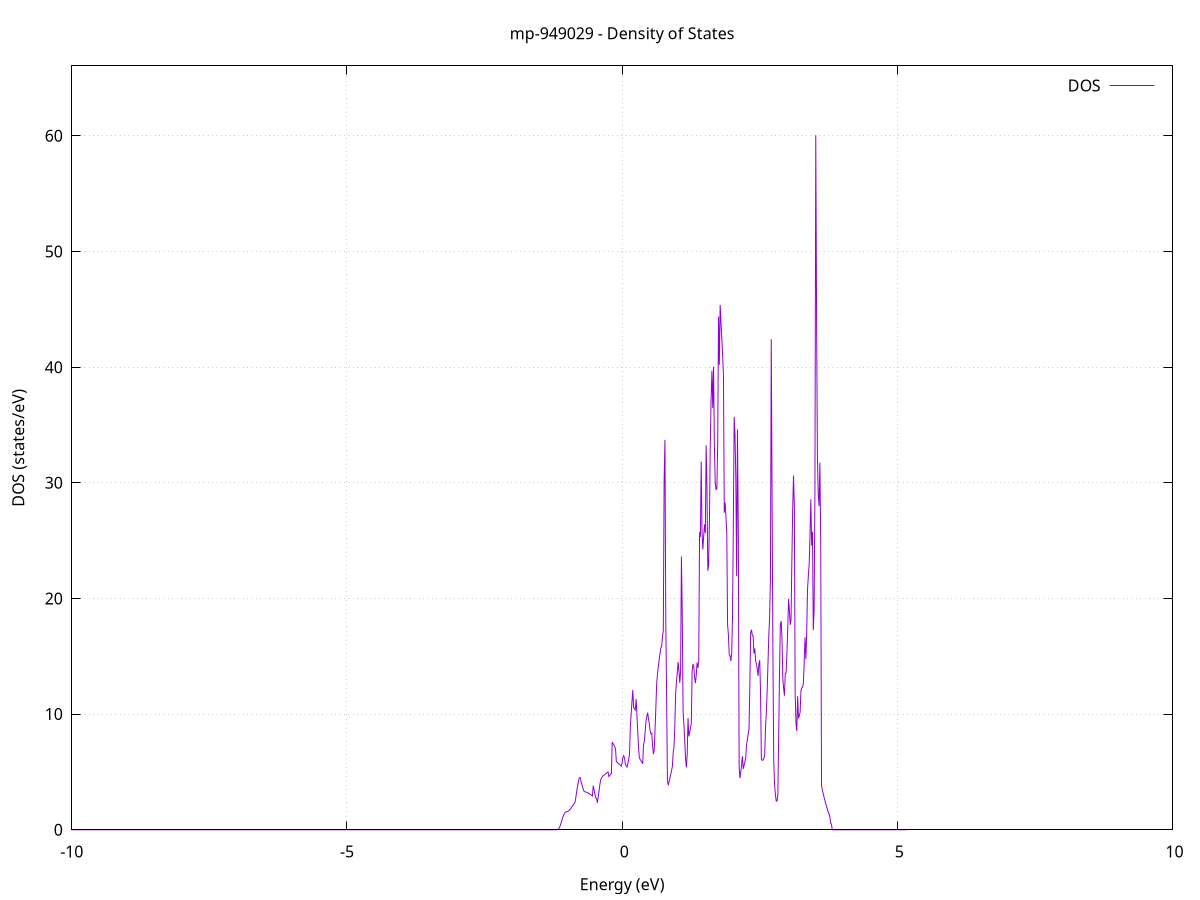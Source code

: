 set title 'mp-949029 - Density of States'
set xlabel 'Energy (eV)'
set ylabel 'DOS (states/eV)'
set grid
set xrange [-10:10]
set yrange [0:66.046]
set xzeroaxis lt -1
set terminal png size 800,600
set output 'mp-949029_dos_gnuplot.png'
plot '-' using 1:2 with lines title 'DOS'
-24.784100 0.000000
-24.769100 0.000000
-24.754200 0.000000
-24.739200 0.000000
-24.724200 0.000000
-24.709200 0.000000
-24.694300 0.000000
-24.679300 0.000000
-24.664300 0.000000
-24.649300 0.000000
-24.634400 0.000000
-24.619400 0.000000
-24.604400 0.000000
-24.589400 0.000000
-24.574500 0.000000
-24.559500 0.000000
-24.544500 0.000000
-24.529500 0.000000
-24.514600 0.000000
-24.499600 0.000000
-24.484600 0.000000
-24.469600 0.000000
-24.454700 0.000000
-24.439700 0.000000
-24.424700 0.000000
-24.409700 0.000000
-24.394800 0.000000
-24.379800 0.000000
-24.364800 0.000000
-24.349800 0.000000
-24.334900 0.000000
-24.319900 0.000000
-24.304900 0.000000
-24.289900 0.000000
-24.275000 0.000000
-24.260000 0.000000
-24.245000 0.000000
-24.230000 0.000000
-24.215100 0.000000
-24.200100 0.000000
-24.185100 0.000000
-24.170100 0.000000
-24.155200 0.000000
-24.140200 0.000000
-24.125200 0.000000
-24.110200 0.000000
-24.095300 0.000000
-24.080300 0.000000
-24.065300 0.000000
-24.050300 0.000000
-24.035400 0.000000
-24.020400 0.000000
-24.005400 0.000000
-23.990400 0.000000
-23.975500 0.000000
-23.960500 0.000000
-23.945500 0.000000
-23.930500 0.000000
-23.915600 0.000000
-23.900600 0.000000
-23.885600 0.000000
-23.870600 0.000000
-23.855700 0.000000
-23.840700 0.000000
-23.825700 0.000000
-23.810700 0.000000
-23.795800 0.000000
-23.780800 0.000000
-23.765800 0.000000
-23.750800 0.000000
-23.735900 0.000000
-23.720900 0.000000
-23.705900 0.000000
-23.690900 0.000000
-23.676000 0.000000
-23.661000 0.000000
-23.646000 0.000000
-23.631000 0.000000
-23.616100 0.000000
-23.601100 0.000000
-23.586100 0.000000
-23.571200 0.000000
-23.556200 0.000000
-23.541200 0.000000
-23.526200 0.000000
-23.511300 0.000000
-23.496300 0.000000
-23.481300 0.000000
-23.466300 0.000000
-23.451400 0.000000
-23.436400 0.000000
-23.421400 1631.450200
-23.406400 0.000000
-23.391500 0.000000
-23.376500 0.000000
-23.361500 0.000000
-23.346500 0.000000
-23.331600 0.000000
-23.316600 0.000000
-23.301600 0.000000
-23.286600 0.000000
-23.271700 0.000000
-23.256700 0.000000
-23.241700 0.000000
-23.226700 0.000000
-23.211800 0.000000
-23.196800 0.000000
-23.181800 0.000000
-23.166800 0.000000
-23.151900 0.000000
-23.136900 0.000000
-23.121900 0.000000
-23.106900 0.000000
-23.092000 0.000000
-23.077000 0.000000
-23.062000 0.000000
-23.047000 0.000000
-23.032100 0.000000
-23.017100 0.000000
-23.002100 0.000000
-22.987100 0.000000
-22.972200 0.000000
-22.957200 0.000000
-22.942200 0.000000
-22.927200 0.000000
-22.912300 0.000000
-22.897300 0.000000
-22.882300 0.000000
-22.867300 0.000000
-22.852400 0.000000
-22.837400 0.000000
-22.822400 0.000000
-22.807400 0.000000
-22.792500 0.000000
-22.777500 0.000000
-22.762500 0.000000
-22.747500 0.000000
-22.732600 0.000000
-22.717600 0.000000
-22.702600 0.000000
-22.687600 0.000000
-22.672700 0.000000
-22.657700 0.000000
-22.642700 0.000000
-22.627700 0.000000
-22.612800 0.000000
-22.597800 0.000000
-22.582800 0.000000
-22.567800 0.000000
-22.552900 0.000000
-22.537900 0.000000
-22.522900 0.000000
-22.507900 0.000000
-22.493000 0.000000
-22.478000 0.000000
-22.463000 0.000000
-22.448000 0.000000
-22.433100 0.000000
-22.418100 0.000000
-22.403100 0.000000
-22.388100 0.000000
-22.373200 0.000000
-22.358200 0.000000
-22.343200 0.000000
-22.328200 0.000000
-22.313300 0.000000
-22.298300 0.000000
-22.283300 0.000000
-22.268400 0.000000
-22.253400 0.000000
-22.238400 0.000000
-22.223400 0.000000
-22.208500 0.000000
-22.193500 0.000000
-22.178500 0.000000
-22.163500 0.000000
-22.148600 0.000000
-22.133600 0.000000
-22.118600 0.000000
-22.103600 0.000000
-22.088700 0.000000
-22.073700 0.000000
-22.058700 0.000000
-22.043700 0.000000
-22.028800 0.000000
-22.013800 0.000000
-21.998800 0.000000
-21.983800 0.000000
-21.968900 0.000000
-21.953900 0.000000
-21.938900 0.000000
-21.923900 0.000000
-21.909000 0.000000
-21.894000 0.000000
-21.879000 0.000000
-21.864000 0.000000
-21.849100 0.000000
-21.834100 0.000000
-21.819100 0.000000
-21.804100 0.000000
-21.789200 0.000000
-21.774200 0.000000
-21.759200 0.000000
-21.744200 0.000000
-21.729300 0.000000
-21.714300 0.000000
-21.699300 0.000000
-21.684300 0.000000
-21.669400 0.000000
-21.654400 0.000000
-21.639400 0.000000
-21.624400 0.000000
-21.609500 0.000000
-21.594500 0.000000
-21.579500 0.000000
-21.564500 0.000000
-21.549600 0.000000
-21.534600 0.000000
-21.519600 0.000000
-21.504600 0.000000
-21.489700 0.000000
-21.474700 0.000000
-21.459700 0.000000
-21.444700 0.000000
-21.429800 0.000000
-21.414800 0.000000
-21.399800 0.000000
-21.384800 0.000000
-21.369900 0.000000
-21.354900 0.000000
-21.339900 0.000000
-21.324900 0.000000
-21.310000 0.000000
-21.295000 0.000000
-21.280000 0.000000
-21.265000 0.000000
-21.250100 0.000000
-21.235100 0.000000
-21.220100 0.000000
-21.205100 0.000000
-21.190200 0.000000
-21.175200 0.000000
-21.160200 0.000000
-21.145200 0.000000
-21.130300 0.000000
-21.115300 0.000000
-21.100300 0.000000
-21.085300 0.000000
-21.070400 0.000000
-21.055400 0.000000
-21.040400 0.000000
-21.025400 0.000000
-21.010500 0.000000
-20.995500 0.000000
-20.980500 0.000000
-20.965500 0.000000
-20.950600 0.000000
-20.935600 0.000000
-20.920600 0.000000
-20.905700 0.000000
-20.890700 0.000000
-20.875700 0.000000
-20.860700 0.000000
-20.845800 0.000000
-20.830800 0.000000
-20.815800 0.000000
-20.800800 0.000000
-20.785900 0.000000
-20.770900 0.000000
-20.755900 0.000000
-20.740900 0.000000
-20.726000 0.000000
-20.711000 0.000000
-20.696000 0.000000
-20.681000 0.000000
-20.666100 0.000000
-20.651100 0.000000
-20.636100 0.000000
-20.621100 0.000000
-20.606200 0.000000
-20.591200 0.000000
-20.576200 0.000000
-20.561200 0.000000
-20.546300 0.000000
-20.531300 0.000000
-20.516300 0.000000
-20.501300 0.000000
-20.486400 0.000000
-20.471400 0.000000
-20.456400 0.000000
-20.441400 0.000000
-20.426500 0.000000
-20.411500 0.000000
-20.396500 0.000000
-20.381500 0.000000
-20.366600 0.000000
-20.351600 0.000000
-20.336600 0.000000
-20.321600 0.000000
-20.306700 0.000000
-20.291700 0.000000
-20.276700 0.000000
-20.261700 0.000000
-20.246800 0.000000
-20.231800 0.000000
-20.216800 0.000000
-20.201800 0.000000
-20.186900 0.000000
-20.171900 0.000000
-20.156900 0.000000
-20.141900 0.000000
-20.127000 0.000000
-20.112000 0.000000
-20.097000 0.000000
-20.082000 0.000000
-20.067100 0.000000
-20.052100 0.000000
-20.037100 0.000000
-20.022100 0.000000
-20.007200 0.000000
-19.992200 0.000000
-19.977200 0.000000
-19.962200 0.000000
-19.947300 0.000000
-19.932300 0.000000
-19.917300 0.000000
-19.902300 0.000000
-19.887400 0.000000
-19.872400 0.000000
-19.857400 0.000000
-19.842400 0.000000
-19.827500 0.000000
-19.812500 0.000000
-19.797500 0.000000
-19.782500 0.000000
-19.767600 0.000000
-19.752600 0.000000
-19.737600 0.000000
-19.722600 0.000000
-19.707700 0.000000
-19.692700 0.000000
-19.677700 0.000000
-19.662700 0.000000
-19.647800 0.000000
-19.632800 0.000000
-19.617800 0.000000
-19.602900 0.000000
-19.587900 0.000000
-19.572900 0.000000
-19.557900 0.000000
-19.543000 0.000000
-19.528000 0.000000
-19.513000 0.000000
-19.498000 0.000000
-19.483100 0.000000
-19.468100 0.000000
-19.453100 0.000000
-19.438100 0.000000
-19.423200 0.000000
-19.408200 0.000000
-19.393200 0.000000
-19.378200 0.000000
-19.363300 0.000000
-19.348300 0.000000
-19.333300 0.000000
-19.318300 0.000000
-19.303400 0.000000
-19.288400 0.000000
-19.273400 0.000000
-19.258400 0.000000
-19.243500 0.000000
-19.228500 0.000000
-19.213500 0.000000
-19.198500 0.000000
-19.183600 0.000000
-19.168600 0.000000
-19.153600 0.000000
-19.138600 0.000000
-19.123700 0.000000
-19.108700 0.000000
-19.093700 0.000000
-19.078700 0.000000
-19.063800 0.000000
-19.048800 0.000000
-19.033800 0.000000
-19.018800 0.000000
-19.003900 0.000000
-18.988900 0.000000
-18.973900 0.000000
-18.958900 0.000000
-18.944000 0.000000
-18.929000 0.000000
-18.914000 0.000000
-18.899000 0.000000
-18.884100 0.000000
-18.869100 0.000000
-18.854100 0.000000
-18.839100 0.000000
-18.824200 0.000000
-18.809200 0.000000
-18.794200 0.000000
-18.779200 0.000000
-18.764300 0.000000
-18.749300 0.000000
-18.734300 0.000000
-18.719300 0.000000
-18.704400 0.000000
-18.689400 0.000000
-18.674400 0.000000
-18.659400 0.000000
-18.644500 0.000000
-18.629500 0.000000
-18.614500 0.000000
-18.599500 0.000000
-18.584600 0.000000
-18.569600 0.000000
-18.554600 0.000000
-18.539600 0.000000
-18.524700 0.000000
-18.509700 0.000000
-18.494700 0.000000
-18.479700 0.000000
-18.464800 0.000000
-18.449800 0.000000
-18.434800 0.000000
-18.419800 0.000000
-18.404900 0.000000
-18.389900 0.000000
-18.374900 0.000000
-18.359900 0.000000
-18.345000 0.000000
-18.330000 0.000000
-18.315000 0.000000
-18.300100 0.000000
-18.285100 0.000000
-18.270100 0.000000
-18.255100 0.000000
-18.240200 0.000000
-18.225200 0.000000
-18.210200 0.000000
-18.195200 0.000000
-18.180300 0.000000
-18.165300 0.000000
-18.150300 0.000000
-18.135300 0.000000
-18.120400 0.000000
-18.105400 0.000000
-18.090400 0.000000
-18.075400 0.000000
-18.060500 0.000000
-18.045500 0.000000
-18.030500 0.000000
-18.015500 0.000000
-18.000600 0.000000
-17.985600 0.000000
-17.970600 0.000000
-17.955600 0.000000
-17.940700 0.000000
-17.925700 0.000000
-17.910700 0.000000
-17.895700 0.000000
-17.880800 0.000000
-17.865800 0.000000
-17.850800 0.000000
-17.835800 0.000000
-17.820900 0.000000
-17.805900 0.000000
-17.790900 0.000000
-17.775900 0.000000
-17.761000 0.000000
-17.746000 0.000000
-17.731000 0.000000
-17.716000 0.000000
-17.701100 0.000000
-17.686100 0.000000
-17.671100 0.000000
-17.656100 0.000000
-17.641200 0.000000
-17.626200 0.000000
-17.611200 0.000000
-17.596200 0.000000
-17.581300 0.000000
-17.566300 0.000000
-17.551300 0.000000
-17.536300 0.000000
-17.521400 0.000000
-17.506400 0.000000
-17.491400 0.000000
-17.476400 0.000000
-17.461500 0.000000
-17.446500 0.000000
-17.431500 0.000000
-17.416500 0.000000
-17.401600 0.000000
-17.386600 0.000000
-17.371600 0.000000
-17.356600 0.000000
-17.341700 0.000000
-17.326700 0.000000
-17.311700 0.000000
-17.296700 0.000000
-17.281800 0.000000
-17.266800 0.000000
-17.251800 0.000000
-17.236800 0.000000
-17.221900 0.000000
-17.206900 0.000000
-17.191900 0.000000
-17.176900 0.000000
-17.162000 0.000000
-17.147000 0.000000
-17.132000 0.000000
-17.117000 0.000000
-17.102100 0.000000
-17.087100 0.000000
-17.072100 0.000000
-17.057100 0.000000
-17.042200 0.000000
-17.027200 0.000000
-17.012200 0.000000
-16.997300 0.000000
-16.982300 0.000000
-16.967300 0.000000
-16.952300 0.000000
-16.937400 0.000000
-16.922400 0.000000
-16.907400 0.000000
-16.892400 0.000000
-16.877500 0.000000
-16.862500 0.000000
-16.847500 0.000000
-16.832500 0.000000
-16.817600 0.000000
-16.802600 0.000000
-16.787600 0.000000
-16.772600 0.000000
-16.757700 0.000000
-16.742700 0.000000
-16.727700 0.000000
-16.712700 0.000000
-16.697800 0.000000
-16.682800 0.000000
-16.667800 0.000000
-16.652800 0.000000
-16.637900 0.000000
-16.622900 0.000000
-16.607900 0.000000
-16.592900 0.000000
-16.578000 0.000000
-16.563000 0.000000
-16.548000 0.000000
-16.533000 0.000000
-16.518100 0.000000
-16.503100 0.000000
-16.488100 0.000000
-16.473100 0.000000
-16.458200 0.000000
-16.443200 0.000000
-16.428200 0.000000
-16.413200 0.000000
-16.398300 0.000000
-16.383300 0.000000
-16.368300 0.000000
-16.353300 0.000000
-16.338400 0.000000
-16.323400 0.000000
-16.308400 0.000000
-16.293400 0.000000
-16.278500 0.000000
-16.263500 0.000000
-16.248500 0.000000
-16.233500 0.000000
-16.218600 0.000000
-16.203600 0.000000
-16.188600 0.000000
-16.173600 0.000000
-16.158700 0.000000
-16.143700 0.000000
-16.128700 0.000000
-16.113700 0.000000
-16.098800 0.000000
-16.083800 0.000000
-16.068800 0.000000
-16.053800 0.000000
-16.038900 0.000000
-16.023900 0.000000
-16.008900 0.000000
-15.993900 0.000000
-15.979000 0.000000
-15.964000 0.000000
-15.949000 0.000000
-15.934000 0.000000
-15.919100 0.000000
-15.904100 0.000000
-15.889100 0.000000
-15.874100 0.000000
-15.859200 0.000000
-15.844200 0.000000
-15.829200 0.000000
-15.814200 0.000000
-15.799300 0.000000
-15.784300 0.000000
-15.769300 0.000000
-15.754300 0.000000
-15.739400 0.000000
-15.724400 0.000000
-15.709400 0.000000
-15.694500 0.000000
-15.679500 0.000000
-15.664500 0.000000
-15.649500 0.000000
-15.634600 0.000000
-15.619600 0.000000
-15.604600 0.000000
-15.589600 0.000000
-15.574700 0.000000
-15.559700 0.000000
-15.544700 0.000000
-15.529700 0.000000
-15.514800 0.000000
-15.499800 0.000000
-15.484800 0.000000
-15.469800 0.000000
-15.454900 0.000000
-15.439900 0.000000
-15.424900 0.000000
-15.409900 0.000000
-15.395000 0.000000
-15.380000 0.000000
-15.365000 0.000000
-15.350000 0.000000
-15.335100 0.000000
-15.320100 0.000000
-15.305100 0.000000
-15.290100 0.000000
-15.275200 0.000000
-15.260200 0.000000
-15.245200 0.000000
-15.230200 0.000000
-15.215300 0.000000
-15.200300 0.000000
-15.185300 0.000000
-15.170300 0.000000
-15.155400 0.000000
-15.140400 0.000000
-15.125400 0.000000
-15.110400 0.000000
-15.095500 0.000000
-15.080500 0.000000
-15.065500 0.000000
-15.050500 0.000000
-15.035600 0.000000
-15.020600 0.000000
-15.005600 0.000000
-14.990600 0.000000
-14.975700 0.000000
-14.960700 0.000000
-14.945700 0.000000
-14.930700 0.000000
-14.915800 0.000000
-14.900800 0.000000
-14.885800 0.000000
-14.870800 0.000000
-14.855900 0.000000
-14.840900 0.000000
-14.825900 0.000000
-14.810900 0.000000
-14.796000 0.000000
-14.781000 0.000000
-14.766000 0.000000
-14.751000 0.000000
-14.736100 0.000000
-14.721100 0.000000
-14.706100 0.000000
-14.691100 0.000000
-14.676200 0.000000
-14.661200 0.000000
-14.646200 0.000000
-14.631200 0.000000
-14.616300 0.000000
-14.601300 0.000000
-14.586300 0.000000
-14.571300 0.000000
-14.556400 0.000000
-14.541400 0.000000
-14.526400 0.000000
-14.511400 0.000000
-14.496500 0.000000
-14.481500 0.000000
-14.466500 0.000000
-14.451500 0.000000
-14.436600 0.000000
-14.421600 0.000000
-14.406600 0.000000
-14.391600 0.000000
-14.376700 0.000000
-14.361700 0.000000
-14.346700 0.000000
-14.331800 0.000000
-14.316800 0.000000
-14.301800 0.000000
-14.286800 0.000000
-14.271900 0.000000
-14.256900 0.000000
-14.241900 0.000000
-14.226900 0.000000
-14.212000 0.000000
-14.197000 0.000000
-14.182000 0.000000
-14.167000 0.000000
-14.152100 0.000000
-14.137100 0.000000
-14.122100 0.000000
-14.107100 0.000000
-14.092200 0.000000
-14.077200 0.000000
-14.062200 0.000000
-14.047200 0.000000
-14.032300 0.000000
-14.017300 0.000000
-14.002300 0.000000
-13.987300 0.000000
-13.972400 0.000000
-13.957400 0.000000
-13.942400 0.000000
-13.927400 0.000000
-13.912500 0.000000
-13.897500 0.000000
-13.882500 0.000000
-13.867500 0.000000
-13.852600 0.000000
-13.837600 0.000000
-13.822600 0.000000
-13.807600 0.000000
-13.792700 0.000000
-13.777700 0.000000
-13.762700 0.000000
-13.747700 0.000000
-13.732800 0.000000
-13.717800 0.000000
-13.702800 0.000000
-13.687800 0.000000
-13.672900 0.000000
-13.657900 0.000000
-13.642900 0.000000
-13.627900 0.000000
-13.613000 0.000000
-13.598000 0.000000
-13.583000 0.000000
-13.568000 0.000000
-13.553100 0.000000
-13.538100 0.000000
-13.523100 0.000000
-13.508100 0.000000
-13.493200 0.000000
-13.478200 0.000000
-13.463200 0.000000
-13.448200 0.000000
-13.433300 0.000000
-13.418300 0.000000
-13.403300 0.000000
-13.388300 0.000000
-13.373400 0.000000
-13.358400 0.000000
-13.343400 0.000000
-13.328400 0.000000
-13.313500 0.000000
-13.298500 0.000000
-13.283500 0.000000
-13.268500 0.000000
-13.253600 0.000000
-13.238600 0.000000
-13.223600 0.000000
-13.208600 0.000000
-13.193700 0.000000
-13.178700 0.000000
-13.163700 0.000000
-13.148700 0.000000
-13.133800 0.000000
-13.118800 0.000000
-13.103800 0.000000
-13.088800 0.000000
-13.073900 0.000000
-13.058900 0.000000
-13.043900 0.000000
-13.029000 0.000000
-13.014000 0.000000
-12.999000 0.000000
-12.984000 0.000000
-12.969100 0.000000
-12.954100 0.000000
-12.939100 0.000000
-12.924100 0.000000
-12.909200 0.000000
-12.894200 0.000000
-12.879200 0.000000
-12.864200 0.000000
-12.849300 0.000000
-12.834300 0.000000
-12.819300 0.000000
-12.804300 0.000000
-12.789400 0.000000
-12.774400 0.000000
-12.759400 0.000000
-12.744400 0.000000
-12.729500 0.000000
-12.714500 0.000000
-12.699500 0.000000
-12.684500 0.000000
-12.669600 0.000000
-12.654600 0.000000
-12.639600 0.000000
-12.624600 0.000000
-12.609700 0.000000
-12.594700 0.000000
-12.579700 0.000000
-12.564700 0.000000
-12.549800 0.000000
-12.534800 0.000000
-12.519800 0.000000
-12.504800 0.000000
-12.489900 0.000000
-12.474900 0.000000
-12.459900 0.000000
-12.444900 0.000000
-12.430000 0.000000
-12.415000 0.000000
-12.400000 0.000000
-12.385000 0.000000
-12.370100 0.000000
-12.355100 0.000000
-12.340100 0.000000
-12.325100 0.000000
-12.310200 0.000000
-12.295200 0.000000
-12.280200 0.000000
-12.265200 0.000000
-12.250300 0.000000
-12.235300 0.000000
-12.220300 0.000000
-12.205300 0.000000
-12.190400 0.000000
-12.175400 0.000000
-12.160400 0.000000
-12.145400 0.000000
-12.130500 0.000000
-12.115500 0.000000
-12.100500 0.000000
-12.085500 0.000000
-12.070600 0.000000
-12.055600 0.000000
-12.040600 0.000000
-12.025600 0.000000
-12.010700 0.000000
-11.995700 0.000000
-11.980700 0.000000
-11.965700 0.000000
-11.950800 0.000000
-11.935800 0.000000
-11.920800 0.000000
-11.905800 0.000000
-11.890900 0.000000
-11.875900 0.000000
-11.860900 0.000000
-11.845900 0.000000
-11.831000 0.000000
-11.816000 0.000000
-11.801000 0.000000
-11.786000 0.000000
-11.771100 0.000000
-11.756100 0.000000
-11.741100 0.000000
-11.726200 0.000000
-11.711200 0.000000
-11.696200 0.000000
-11.681200 0.000000
-11.666300 0.000000
-11.651300 0.000000
-11.636300 0.000000
-11.621300 0.000000
-11.606400 0.000000
-11.591400 0.000000
-11.576400 0.000000
-11.561400 0.000000
-11.546500 0.000000
-11.531500 0.000000
-11.516500 0.000000
-11.501500 0.000000
-11.486600 0.000000
-11.471600 0.000000
-11.456600 0.000000
-11.441600 0.000000
-11.426700 0.000000
-11.411700 0.000000
-11.396700 0.000000
-11.381700 0.000000
-11.366800 0.000000
-11.351800 0.000000
-11.336800 0.000000
-11.321800 0.000000
-11.306900 0.000000
-11.291900 0.000000
-11.276900 0.000000
-11.261900 0.000000
-11.247000 0.000000
-11.232000 0.000000
-11.217000 0.000000
-11.202000 0.000000
-11.187100 0.000000
-11.172100 0.000000
-11.157100 0.000000
-11.142100 0.000000
-11.127200 0.000000
-11.112200 0.000000
-11.097200 0.000000
-11.082200 0.000000
-11.067300 0.000000
-11.052300 0.000000
-11.037300 0.000000
-11.022300 0.000000
-11.007400 0.000000
-10.992400 0.000000
-10.977400 0.000000
-10.962400 0.000000
-10.947500 0.000000
-10.932500 0.000000
-10.917500 0.000000
-10.902500 0.000000
-10.887600 0.000000
-10.872600 0.000000
-10.857600 0.000000
-10.842600 0.000000
-10.827700 0.000000
-10.812700 0.000000
-10.797700 0.000000
-10.782700 0.000000
-10.767800 0.000000
-10.752800 0.000000
-10.737800 0.000000
-10.722800 0.000000
-10.707900 0.000000
-10.692900 0.000000
-10.677900 0.000000
-10.662900 0.000000
-10.648000 0.000000
-10.633000 0.000000
-10.618000 0.000000
-10.603000 0.000000
-10.588100 0.000000
-10.573100 0.000000
-10.558100 0.000000
-10.543100 0.000000
-10.528200 0.000000
-10.513200 0.000000
-10.498200 0.000000
-10.483200 0.000000
-10.468300 0.000000
-10.453300 0.000000
-10.438300 0.000000
-10.423400 0.000000
-10.408400 0.000000
-10.393400 0.000000
-10.378400 0.000000
-10.363500 0.000000
-10.348500 0.000000
-10.333500 0.000000
-10.318500 112.607200
-10.303600 89.884500
-10.288600 43.613500
-10.273600 45.688900
-10.258600 192.150100
-10.243700 210.395000
-10.228700 329.177900
-10.213700 401.922200
-10.198700 47.309600
-10.183800 46.561400
-10.168800 46.910800
-10.153800 246.123500
-10.138800 732.206100
-10.123900 0.000000
-10.108900 0.000000
-10.093900 0.000000
-10.078900 0.000000
-10.064000 0.000000
-10.049000 0.000000
-10.034000 0.000000
-10.019000 0.000000
-10.004100 0.000000
-9.989100 0.000000
-9.974100 0.000000
-9.959100 0.000000
-9.944200 0.000000
-9.929200 0.000000
-9.914200 0.000000
-9.899200 0.000000
-9.884300 0.000000
-9.869300 0.000000
-9.854300 0.000000
-9.839300 0.000000
-9.824400 0.000000
-9.809400 0.000000
-9.794400 0.000000
-9.779400 0.000000
-9.764500 0.000000
-9.749500 0.000000
-9.734500 0.000000
-9.719500 0.000000
-9.704600 0.000000
-9.689600 0.000000
-9.674600 0.000000
-9.659600 0.000000
-9.644700 0.000000
-9.629700 0.000000
-9.614700 0.000000
-9.599700 0.000000
-9.584800 0.000000
-9.569800 0.000000
-9.554800 0.000000
-9.539800 0.000000
-9.524900 0.000000
-9.509900 0.000000
-9.494900 0.000000
-9.479900 0.000000
-9.465000 0.000000
-9.450000 0.000000
-9.435000 0.000000
-9.420000 0.000000
-9.405100 0.000000
-9.390100 0.000000
-9.375100 0.000000
-9.360100 0.000000
-9.345200 0.000000
-9.330200 0.000000
-9.315200 0.000000
-9.300200 0.000000
-9.285300 0.000000
-9.270300 0.000000
-9.255300 0.000000
-9.240300 0.000000
-9.225400 0.000000
-9.210400 0.000000
-9.195400 0.000000
-9.180400 0.000000
-9.165500 0.000000
-9.150500 0.000000
-9.135500 0.000000
-9.120500 0.000000
-9.105600 0.000000
-9.090600 0.000000
-9.075600 0.000000
-9.060700 0.000000
-9.045700 0.000000
-9.030700 0.000000
-9.015700 0.000000
-9.000800 0.000000
-8.985800 0.000000
-8.970800 0.000000
-8.955800 0.000000
-8.940900 0.000000
-8.925900 0.000000
-8.910900 0.000000
-8.895900 0.000000
-8.881000 0.000000
-8.866000 0.000000
-8.851000 0.000000
-8.836000 0.000000
-8.821100 0.000000
-8.806100 0.000000
-8.791100 0.000000
-8.776100 0.000000
-8.761200 0.000000
-8.746200 0.000000
-8.731200 0.000000
-8.716200 0.000000
-8.701300 0.000000
-8.686300 0.000000
-8.671300 0.000000
-8.656300 0.000000
-8.641400 0.000000
-8.626400 0.000000
-8.611400 0.000000
-8.596400 0.000000
-8.581500 0.000000
-8.566500 0.000000
-8.551500 0.000000
-8.536500 0.000000
-8.521600 0.000000
-8.506600 0.000000
-8.491600 0.000000
-8.476600 0.000000
-8.461700 0.000000
-8.446700 0.000000
-8.431700 0.000000
-8.416700 0.000000
-8.401800 0.000000
-8.386800 0.000000
-8.371800 0.000000
-8.356800 0.000000
-8.341900 0.000000
-8.326900 0.000000
-8.311900 0.000000
-8.296900 0.000000
-8.282000 0.000000
-8.267000 0.000000
-8.252000 0.000000
-8.237000 0.000000
-8.222100 0.000000
-8.207100 0.000000
-8.192100 0.000000
-8.177100 0.000000
-8.162200 0.000000
-8.147200 0.000000
-8.132200 0.000000
-8.117200 0.000000
-8.102300 0.000000
-8.087300 0.000000
-8.072300 0.000000
-8.057300 0.000000
-8.042400 0.000000
-8.027400 0.000000
-8.012400 0.000000
-7.997400 0.000000
-7.982500 0.000000
-7.967500 0.000000
-7.952500 0.000000
-7.937500 0.000000
-7.922600 0.000000
-7.907600 0.000000
-7.892600 0.000000
-7.877600 0.000000
-7.862700 0.000000
-7.847700 0.000000
-7.832700 0.000000
-7.817700 0.000000
-7.802800 0.000000
-7.787800 0.000000
-7.772800 0.000000
-7.757900 0.000000
-7.742900 0.000000
-7.727900 0.000000
-7.712900 0.000000
-7.698000 0.000000
-7.683000 0.000000
-7.668000 0.000000
-7.653000 0.000000
-7.638100 0.000000
-7.623100 0.000000
-7.608100 0.000000
-7.593100 0.000000
-7.578200 0.000000
-7.563200 0.000000
-7.548200 0.000000
-7.533200 0.000000
-7.518300 0.000000
-7.503300 0.000000
-7.488300 0.000000
-7.473300 0.000000
-7.458400 0.000000
-7.443400 0.000000
-7.428400 0.000000
-7.413400 0.000000
-7.398500 0.000000
-7.383500 0.000000
-7.368500 0.000000
-7.353500 0.000000
-7.338600 0.000000
-7.323600 0.000000
-7.308600 0.000000
-7.293600 0.000000
-7.278700 0.000000
-7.263700 0.000000
-7.248700 0.000000
-7.233700 0.000000
-7.218800 0.000000
-7.203800 0.000000
-7.188800 0.000000
-7.173800 0.000000
-7.158900 0.000000
-7.143900 0.000000
-7.128900 0.000000
-7.113900 0.000000
-7.099000 0.000000
-7.084000 0.000000
-7.069000 0.000000
-7.054000 0.000000
-7.039100 0.000000
-7.024100 0.000000
-7.009100 0.000000
-6.994100 0.000000
-6.979200 0.000000
-6.964200 0.000000
-6.949200 0.000000
-6.934200 0.000000
-6.919300 0.000000
-6.904300 0.000000
-6.889300 0.000000
-6.874300 0.000000
-6.859400 0.000000
-6.844400 0.000000
-6.829400 0.000000
-6.814400 0.000000
-6.799500 0.000000
-6.784500 0.000000
-6.769500 0.000000
-6.754500 0.000000
-6.739600 0.000000
-6.724600 0.000000
-6.709600 0.000000
-6.694600 0.000000
-6.679700 0.000000
-6.664700 0.000000
-6.649700 0.000000
-6.634700 0.000000
-6.619800 0.000000
-6.604800 0.000000
-6.589800 0.000000
-6.574800 0.000000
-6.559900 0.000000
-6.544900 0.000000
-6.529900 0.000000
-6.514900 0.000000
-6.500000 0.000000
-6.485000 0.000000
-6.470000 0.000000
-6.455100 0.000000
-6.440100 0.000000
-6.425100 0.000000
-6.410100 0.000000
-6.395200 0.000000
-6.380200 0.000000
-6.365200 0.000000
-6.350200 0.000000
-6.335300 0.000000
-6.320300 0.000000
-6.305300 0.000000
-6.290300 0.000000
-6.275400 0.000000
-6.260400 0.000000
-6.245400 0.000000
-6.230400 0.000000
-6.215500 0.000000
-6.200500 0.000000
-6.185500 0.000000
-6.170500 0.000000
-6.155600 0.000000
-6.140600 0.000000
-6.125600 0.000000
-6.110600 0.000000
-6.095700 0.000000
-6.080700 0.000000
-6.065700 0.000000
-6.050700 0.000000
-6.035800 0.000000
-6.020800 0.000000
-6.005800 0.000000
-5.990800 0.000000
-5.975900 0.000000
-5.960900 0.000000
-5.945900 0.000000
-5.930900 0.000000
-5.916000 0.000000
-5.901000 0.000000
-5.886000 0.000000
-5.871000 0.000000
-5.856100 0.000000
-5.841100 0.000000
-5.826100 0.000000
-5.811100 0.000000
-5.796200 0.000000
-5.781200 0.000000
-5.766200 0.000000
-5.751200 0.000000
-5.736300 0.000000
-5.721300 0.000000
-5.706300 0.000000
-5.691300 0.000000
-5.676400 0.000000
-5.661400 0.000000
-5.646400 0.000000
-5.631400 0.000000
-5.616500 0.000000
-5.601500 0.000000
-5.586500 0.000000
-5.571500 0.000000
-5.556600 0.000000
-5.541600 0.000000
-5.526600 0.000000
-5.511600 0.000000
-5.496700 0.000000
-5.481700 0.000000
-5.466700 0.000000
-5.451700 0.000000
-5.436800 0.000000
-5.421800 0.000000
-5.406800 0.000000
-5.391800 0.000000
-5.376900 0.000000
-5.361900 0.000000
-5.346900 0.000000
-5.331900 0.000000
-5.317000 0.000000
-5.302000 0.000000
-5.287000 0.000000
-5.272000 0.000000
-5.257100 0.000000
-5.242100 0.000000
-5.227100 0.000000
-5.212100 0.000000
-5.197200 0.000000
-5.182200 0.000000
-5.167200 0.000000
-5.152300 0.000000
-5.137300 0.000000
-5.122300 0.000000
-5.107300 0.000000
-5.092400 0.000000
-5.077400 0.000000
-5.062400 0.000000
-5.047400 0.000000
-5.032500 0.000000
-5.017500 0.000000
-5.002500 0.000000
-4.987500 0.000000
-4.972600 0.000000
-4.957600 0.000000
-4.942600 0.000000
-4.927600 0.000000
-4.912700 0.000000
-4.897700 0.000000
-4.882700 0.000000
-4.867700 0.000000
-4.852800 0.000000
-4.837800 0.000000
-4.822800 0.000000
-4.807800 0.000000
-4.792900 0.000000
-4.777900 0.000000
-4.762900 0.000000
-4.747900 0.000000
-4.733000 0.000000
-4.718000 0.000000
-4.703000 0.000000
-4.688000 0.000000
-4.673100 0.000000
-4.658100 0.000000
-4.643100 0.000000
-4.628100 0.000000
-4.613200 0.000000
-4.598200 0.000000
-4.583200 0.000000
-4.568200 0.000000
-4.553300 0.000000
-4.538300 0.000000
-4.523300 0.000000
-4.508300 0.000000
-4.493400 0.000000
-4.478400 0.000000
-4.463400 0.000000
-4.448400 0.000000
-4.433500 0.000000
-4.418500 0.000000
-4.403500 0.000000
-4.388500 0.000000
-4.373600 0.000000
-4.358600 0.000000
-4.343600 0.000000
-4.328600 0.000000
-4.313700 0.000000
-4.298700 0.000000
-4.283700 0.000000
-4.268700 0.000000
-4.253800 0.000000
-4.238800 0.000000
-4.223800 0.000000
-4.208800 0.000000
-4.193900 0.000000
-4.178900 0.000000
-4.163900 0.000000
-4.148900 0.000000
-4.134000 0.000000
-4.119000 0.000000
-4.104000 0.000000
-4.089000 0.000000
-4.074100 0.000000
-4.059100 0.000000
-4.044100 0.000000
-4.029100 0.000000
-4.014200 0.000000
-3.999200 0.000000
-3.984200 0.000000
-3.969200 0.000000
-3.954300 0.000000
-3.939300 0.000000
-3.924300 0.000000
-3.909300 0.000000
-3.894400 0.000000
-3.879400 0.000000
-3.864400 0.000000
-3.849400 0.000000
-3.834500 0.000000
-3.819500 0.000000
-3.804500 0.000000
-3.789600 0.000000
-3.774600 0.000000
-3.759600 0.000000
-3.744600 0.000000
-3.729700 0.000000
-3.714700 0.000000
-3.699700 0.000000
-3.684700 0.000000
-3.669800 0.000000
-3.654800 0.000000
-3.639800 0.000000
-3.624800 0.000000
-3.609900 0.000000
-3.594900 0.000000
-3.579900 0.000000
-3.564900 0.000000
-3.550000 0.000000
-3.535000 0.000000
-3.520000 0.000000
-3.505000 0.000000
-3.490100 0.000000
-3.475100 0.000000
-3.460100 0.000000
-3.445100 0.000000
-3.430200 0.000000
-3.415200 0.000000
-3.400200 0.000000
-3.385200 0.000000
-3.370300 0.000000
-3.355300 0.000000
-3.340300 0.000000
-3.325300 0.000000
-3.310400 0.000000
-3.295400 0.000000
-3.280400 0.000000
-3.265400 0.000000
-3.250500 0.000000
-3.235500 0.000000
-3.220500 0.000000
-3.205500 0.000000
-3.190600 0.000000
-3.175600 0.000000
-3.160600 0.000000
-3.145600 0.000000
-3.130700 0.000000
-3.115700 0.000000
-3.100700 0.000000
-3.085700 0.000000
-3.070800 0.000000
-3.055800 0.000000
-3.040800 0.000000
-3.025800 0.000000
-3.010900 0.000000
-2.995900 0.000000
-2.980900 0.000000
-2.965900 0.000000
-2.951000 0.000000
-2.936000 0.000000
-2.921000 0.000000
-2.906000 0.000000
-2.891100 0.000000
-2.876100 0.000000
-2.861100 0.000000
-2.846100 0.000000
-2.831200 0.000000
-2.816200 0.000000
-2.801200 0.000000
-2.786200 0.000000
-2.771300 0.000000
-2.756300 0.000000
-2.741300 0.000000
-2.726300 0.000000
-2.711400 0.000000
-2.696400 0.000000
-2.681400 0.000000
-2.666400 0.000000
-2.651500 0.000000
-2.636500 0.000000
-2.621500 0.000000
-2.606500 0.000000
-2.591600 0.000000
-2.576600 0.000000
-2.561600 0.000000
-2.546600 0.000000
-2.531700 0.000000
-2.516700 0.000000
-2.501700 0.000000
-2.486800 0.000000
-2.471800 0.000000
-2.456800 0.000000
-2.441800 0.000000
-2.426900 0.000000
-2.411900 0.000000
-2.396900 0.000000
-2.381900 0.000000
-2.367000 0.000000
-2.352000 0.000000
-2.337000 0.000000
-2.322000 0.000000
-2.307100 0.000000
-2.292100 0.000000
-2.277100 0.000000
-2.262100 0.000000
-2.247200 0.000000
-2.232200 0.000000
-2.217200 0.000000
-2.202200 0.000000
-2.187300 0.000000
-2.172300 0.000000
-2.157300 0.000000
-2.142300 0.000000
-2.127400 0.000000
-2.112400 0.000000
-2.097400 0.000000
-2.082400 0.000000
-2.067500 0.000000
-2.052500 0.000000
-2.037500 0.000000
-2.022500 0.000000
-2.007600 0.000000
-1.992600 0.000000
-1.977600 0.000000
-1.962600 0.000000
-1.947700 0.000000
-1.932700 0.000000
-1.917700 0.000000
-1.902700 0.000000
-1.887800 0.000000
-1.872800 0.000000
-1.857800 0.000000
-1.842800 0.000000
-1.827900 0.000000
-1.812900 0.000000
-1.797900 0.000000
-1.782900 0.000000
-1.768000 0.000000
-1.753000 0.000000
-1.738000 0.000000
-1.723000 0.000000
-1.708100 0.000000
-1.693100 0.000000
-1.678100 0.000000
-1.663100 0.000000
-1.648200 0.000000
-1.633200 0.000000
-1.618200 0.000000
-1.603200 0.000000
-1.588300 0.000000
-1.573300 0.000000
-1.558300 0.000000
-1.543300 0.000000
-1.528400 0.000000
-1.513400 0.000000
-1.498400 0.000000
-1.483400 0.000000
-1.468500 0.000000
-1.453500 0.000000
-1.438500 0.000000
-1.423500 0.000000
-1.408600 0.000000
-1.393600 0.000000
-1.378600 0.000000
-1.363600 0.000000
-1.348700 0.000000
-1.333700 0.000000
-1.318700 0.000000
-1.303700 0.000000
-1.288800 0.000000
-1.273800 0.000000
-1.258800 0.000000
-1.243800 0.000000
-1.228900 0.000000
-1.213900 0.000000
-1.198900 0.000000
-1.184000 0.000000
-1.169000 0.022400
-1.154000 0.091500
-1.139000 0.207300
-1.124100 0.369900
-1.109100 0.579100
-1.094100 0.832900
-1.079100 1.068300
-1.064200 1.257400
-1.049200 1.400300
-1.034200 1.497000
-1.019200 1.547500
-1.004300 1.563100
-0.989300 1.590700
-0.974300 1.635000
-0.959300 1.696000
-0.944400 1.773700
-0.929400 1.868000
-0.914400 1.970200
-0.899400 2.074600
-0.884500 2.181300
-0.869500 2.290200
-0.854500 2.401300
-0.839500 2.870000
-0.824600 3.354100
-0.809600 3.785500
-0.794600 4.164000
-0.779600 4.489800
-0.764700 4.524900
-0.749700 4.236200
-0.734700 3.966700
-0.719700 3.716600
-0.704800 3.485700
-0.689800 3.301000
-0.674800 3.284600
-0.659800 3.263300
-0.644900 3.237200
-0.629900 3.206100
-0.614900 3.170200
-0.599900 3.129400
-0.585000 3.083800
-0.570000 3.033300
-0.555000 2.977900
-0.540000 2.917600
-0.525100 3.815400
-0.510100 3.446500
-0.495100 3.094000
-0.480100 2.757900
-0.465200 2.710500
-0.450200 2.331300
-0.435200 2.818300
-0.420200 3.341700
-0.405300 3.901500
-0.390300 4.301800
-0.375300 4.458600
-0.360300 4.580600
-0.345400 4.667800
-0.330400 4.720200
-0.315400 4.772200
-0.300400 4.835600
-0.285500 4.892800
-0.270500 4.943700
-0.255500 4.988300
-0.240500 4.605000
-0.225600 4.694800
-0.210600 4.775700
-0.195600 4.847600
-0.180600 7.587800
-0.165700 7.455300
-0.150700 7.319000
-0.135700 7.178800
-0.120700 7.034700
-0.105800 5.897200
-0.090800 5.834500
-0.075800 5.770500
-0.060800 5.705100
-0.045900 5.638300
-0.030900 5.570200
-0.015900 5.500600
-0.000900 5.771700
0.014000 6.259300
0.029000 6.399000
0.044000 6.190700
0.059000 5.676900
0.073900 5.505900
0.088900 5.420200
0.103900 5.729200
0.118800 6.096000
0.133800 6.538000
0.148800 8.931800
0.163800 10.035200
0.178700 11.087500
0.193700 12.088800
0.208700 10.553000
0.223700 10.494800
0.238600 10.361200
0.253600 11.303400
0.268600 9.927400
0.283600 8.511400
0.298500 7.055300
0.313500 6.202800
0.328500 6.080500
0.343500 5.962000
0.358400 5.840100
0.373400 5.702100
0.388400 7.375900
0.403400 7.662300
0.418300 8.452500
0.433300 9.384500
0.448300 9.809200
0.463300 10.126800
0.478200 9.595300
0.493200 9.172200
0.508200 8.559500
0.523200 8.298600
0.538100 8.339600
0.553100 7.246300
0.568100 6.539000
0.583100 6.928900
0.598000 8.705300
0.613000 10.629700
0.628000 12.702100
0.643000 13.485500
0.657900 14.121000
0.672900 14.705100
0.687900 15.237600
0.702900 15.718600
0.717800 15.841200
0.732800 16.658200
0.747800 17.227300
0.762800 30.211800
0.777700 33.708900
0.792700 18.183900
0.807700 11.627600
0.822700 4.312600
0.837600 3.848400
0.852600 4.144500
0.867600 4.454800
0.882600 4.779400
0.897500 5.118200
0.912500 5.471300
0.927500 6.689200
0.942500 7.190300
0.957400 9.006600
0.972400 11.802600
0.987400 12.833500
1.002400 13.594200
1.017300 14.515500
1.032300 13.721700
1.047300 12.696600
1.062300 13.679200
1.077200 23.624600
1.092200 18.657400
1.107200 10.214400
1.122200 9.079900
1.137100 7.747300
1.152100 6.114000
1.167100 5.393100
1.182100 6.543000
1.197000 9.661700
1.212000 8.083900
1.227000 8.424600
1.242000 8.799500
1.256900 9.208500
1.271900 13.786600
1.286900 14.339300
1.301900 14.108300
1.316800 13.138800
1.331800 12.683300
1.346800 13.395900
1.361800 14.453900
1.376700 13.998000
1.391700 14.577600
1.406700 25.758700
1.421700 25.314800
1.436600 31.842400
1.451600 25.758400
1.466600 24.235000
1.481500 25.407600
1.496500 26.405200
1.511500 25.646800
1.526500 33.242800
1.541400 29.511800
1.556400 22.397500
1.571400 22.912900
1.586400 26.934900
1.601300 33.284300
1.616300 37.160900
1.631300 39.698700
1.646300 36.462400
1.661200 40.052100
1.676200 33.206000
1.691200 30.027300
1.706200 29.417000
1.721100 29.488700
1.736100 33.344300
1.751100 44.367300
1.766100 40.204800
1.781000 45.378400
1.796000 43.865300
1.811000 42.493000
1.826000 41.038400
1.840900 39.255500
1.855900 27.416100
1.870900 28.295600
1.885900 27.066400
1.900800 25.720100
1.915800 17.761000
1.930800 16.840500
1.945800 15.136700
1.960700 15.040200
1.975700 14.590300
1.990700 15.326300
2.005700 18.614000
2.020600 26.505300
2.035600 35.702700
2.050600 34.162200
2.065600 30.407600
2.080500 21.925400
2.095500 34.632700
2.110500 25.871300
2.125500 5.502000
2.140400 4.452000
2.155400 4.984800
2.170400 5.642700
2.185400 6.348300
2.200300 5.261500
2.215300 5.565600
2.230300 5.875800
2.245300 6.192000
2.260200 7.336800
2.275200 7.779300
2.290200 8.233700
2.305200 8.699900
2.320100 12.396700
2.335100 17.035300
2.350100 17.296400
2.365100 16.842400
2.380000 16.753700
2.395000 15.254300
2.410000 15.669200
2.425000 14.625900
2.439900 14.341700
2.454900 13.900000
2.469900 13.300800
2.484900 14.334900
2.499800 14.661000
2.514800 11.868200
2.529800 6.117200
2.544800 6.005900
2.559700 6.019800
2.574700 6.159000
2.589700 6.423300
2.604700 8.805900
2.619600 10.121600
2.634600 11.932200
2.649600 14.365000
2.664600 16.752700
2.679500 18.337800
2.694500 21.706000
2.709500 42.419900
2.724500 28.509700
2.739400 15.364800
2.754400 6.061100
2.769400 3.894200
2.784300 3.047800
2.799300 2.493900
2.814300 2.471800
2.829300 3.038100
2.844200 8.210100
2.859200 13.381500
2.874200 17.773500
2.889200 18.037800
2.904100 16.627200
2.919100 13.070500
2.934100 12.208900
2.949100 11.593600
2.964000 13.500800
2.979000 13.554400
2.994000 15.281800
3.009000 17.398900
3.023900 19.954200
3.038900 18.950200
3.053900 17.719500
3.068900 18.156400
3.083800 23.287600
3.098800 27.691700
3.113800 30.625100
3.128800 28.056100
3.143700 11.788300
3.158700 9.159900
3.173700 8.538000
3.188700 11.547000
3.203600 9.633500
3.218600 9.846700
3.233600 10.154200
3.248600 12.035500
3.263500 12.258500
3.278500 12.311500
3.293500 12.674400
3.308500 14.555300
3.323400 16.647000
3.338400 14.747500
3.353400 16.997300
3.368400 20.784100
3.383300 21.941200
3.398300 22.951100
3.413300 25.481600
3.428300 28.583100
3.443200 24.568400
3.458200 25.768800
3.473200 17.258500
3.488200 19.007700
3.503100 29.176200
3.518100 60.041800
3.533100 44.143600
3.548100 32.290500
3.563000 29.029100
3.578000 27.984600
3.593000 31.740300
3.608000 24.996000
3.622900 3.875300
3.637900 3.435900
3.652900 3.126500
3.667900 2.831700
3.682800 2.551500
3.697800 2.285800
3.712800 2.034600
3.727800 1.798000
3.742700 1.575900
3.757700 1.368400
3.772700 1.175500
3.787700 0.602800
3.802600 0.508800
3.817600 0.000000
3.832600 0.000000
3.847600 0.000000
3.862500 0.000000
3.877500 0.000000
3.892500 0.000000
3.907500 0.000000
3.922400 0.000000
3.937400 0.000000
3.952400 0.000000
3.967400 0.000000
3.982300 0.000000
3.997300 0.000000
4.012300 0.000000
4.027300 0.000000
4.042200 0.000000
4.057200 0.000000
4.072200 0.000000
4.087100 0.000000
4.102100 0.000000
4.117100 0.000000
4.132100 0.000000
4.147000 0.000000
4.162000 0.000000
4.177000 0.000000
4.192000 0.000000
4.206900 0.000000
4.221900 0.000000
4.236900 0.000000
4.251900 0.000000
4.266800 0.000000
4.281800 0.000000
4.296800 0.000000
4.311800 0.000000
4.326700 0.000000
4.341700 0.000000
4.356700 0.000000
4.371700 0.000000
4.386600 0.000000
4.401600 0.000000
4.416600 0.000000
4.431600 0.000000
4.446500 0.000000
4.461500 0.000000
4.476500 0.000000
4.491500 0.000000
4.506400 0.000000
4.521400 0.000000
4.536400 0.000000
4.551400 0.000000
4.566300 0.000000
4.581300 0.000000
4.596300 0.000000
4.611300 0.000000
4.626200 0.000000
4.641200 0.000000
4.656200 0.000000
4.671200 0.000000
4.686100 0.000000
4.701100 0.000000
4.716100 0.000000
4.731100 0.000000
4.746000 0.000000
4.761000 0.000000
4.776000 0.000000
4.791000 0.000000
4.805900 0.000000
4.820900 0.000000
4.835900 0.000000
4.850900 0.000000
4.865800 0.000000
4.880800 0.000000
4.895800 0.000000
4.910800 0.000000
4.925700 0.000000
4.940700 0.000000
4.955700 0.000000
4.970700 0.000000
4.985600 0.000000
5.000600 0.000000
5.015600 0.000000
5.030600 0.000000
5.045500 0.000000
5.060500 0.000000
5.075500 0.000000
5.090500 0.000000
5.105400 0.000000
5.120400 0.000000
5.135400 0.000000
5.150400 0.000000
5.165300 0.000000
e
